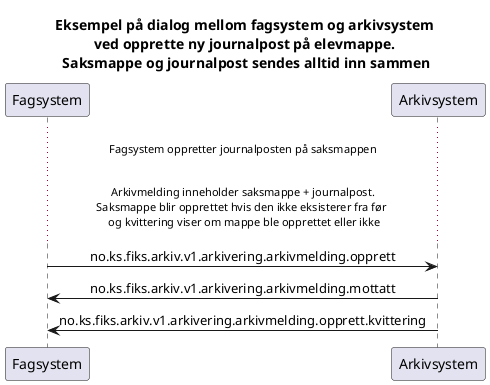 @startuml
skinparam sequenceMessageAlign center 

title "Eksempel på dialog mellom fagsystem og arkivsystem\nved opprette ny journalpost på elevmappe.\n Saksmappe og journalpost sendes alltid inn sammen"


participant Fagsystem as "Fagsystem"
participant Arkivsystem as "Arkivsystem"

... Fagsystem oppretter journalposten på saksmappen ...
... Arkivmelding inneholder saksmappe + journalpost. \n Saksmappe blir opprettet hvis den ikke eksisterer fra før  \n  og kvittering viser om mappe ble opprettet eller ikke ...
Fagsystem -> Arkivsystem : no.ks.fiks.arkiv.v1.arkivering.arkivmelding.opprett
Fagsystem <- Arkivsystem : no.ks.fiks.arkiv.v1.arkivering.arkivmelding.mottatt
Fagsystem <- Arkivsystem : no.ks.fiks.arkiv.v1.arkivering.arkivmelding.opprett.kvittering
@enduml